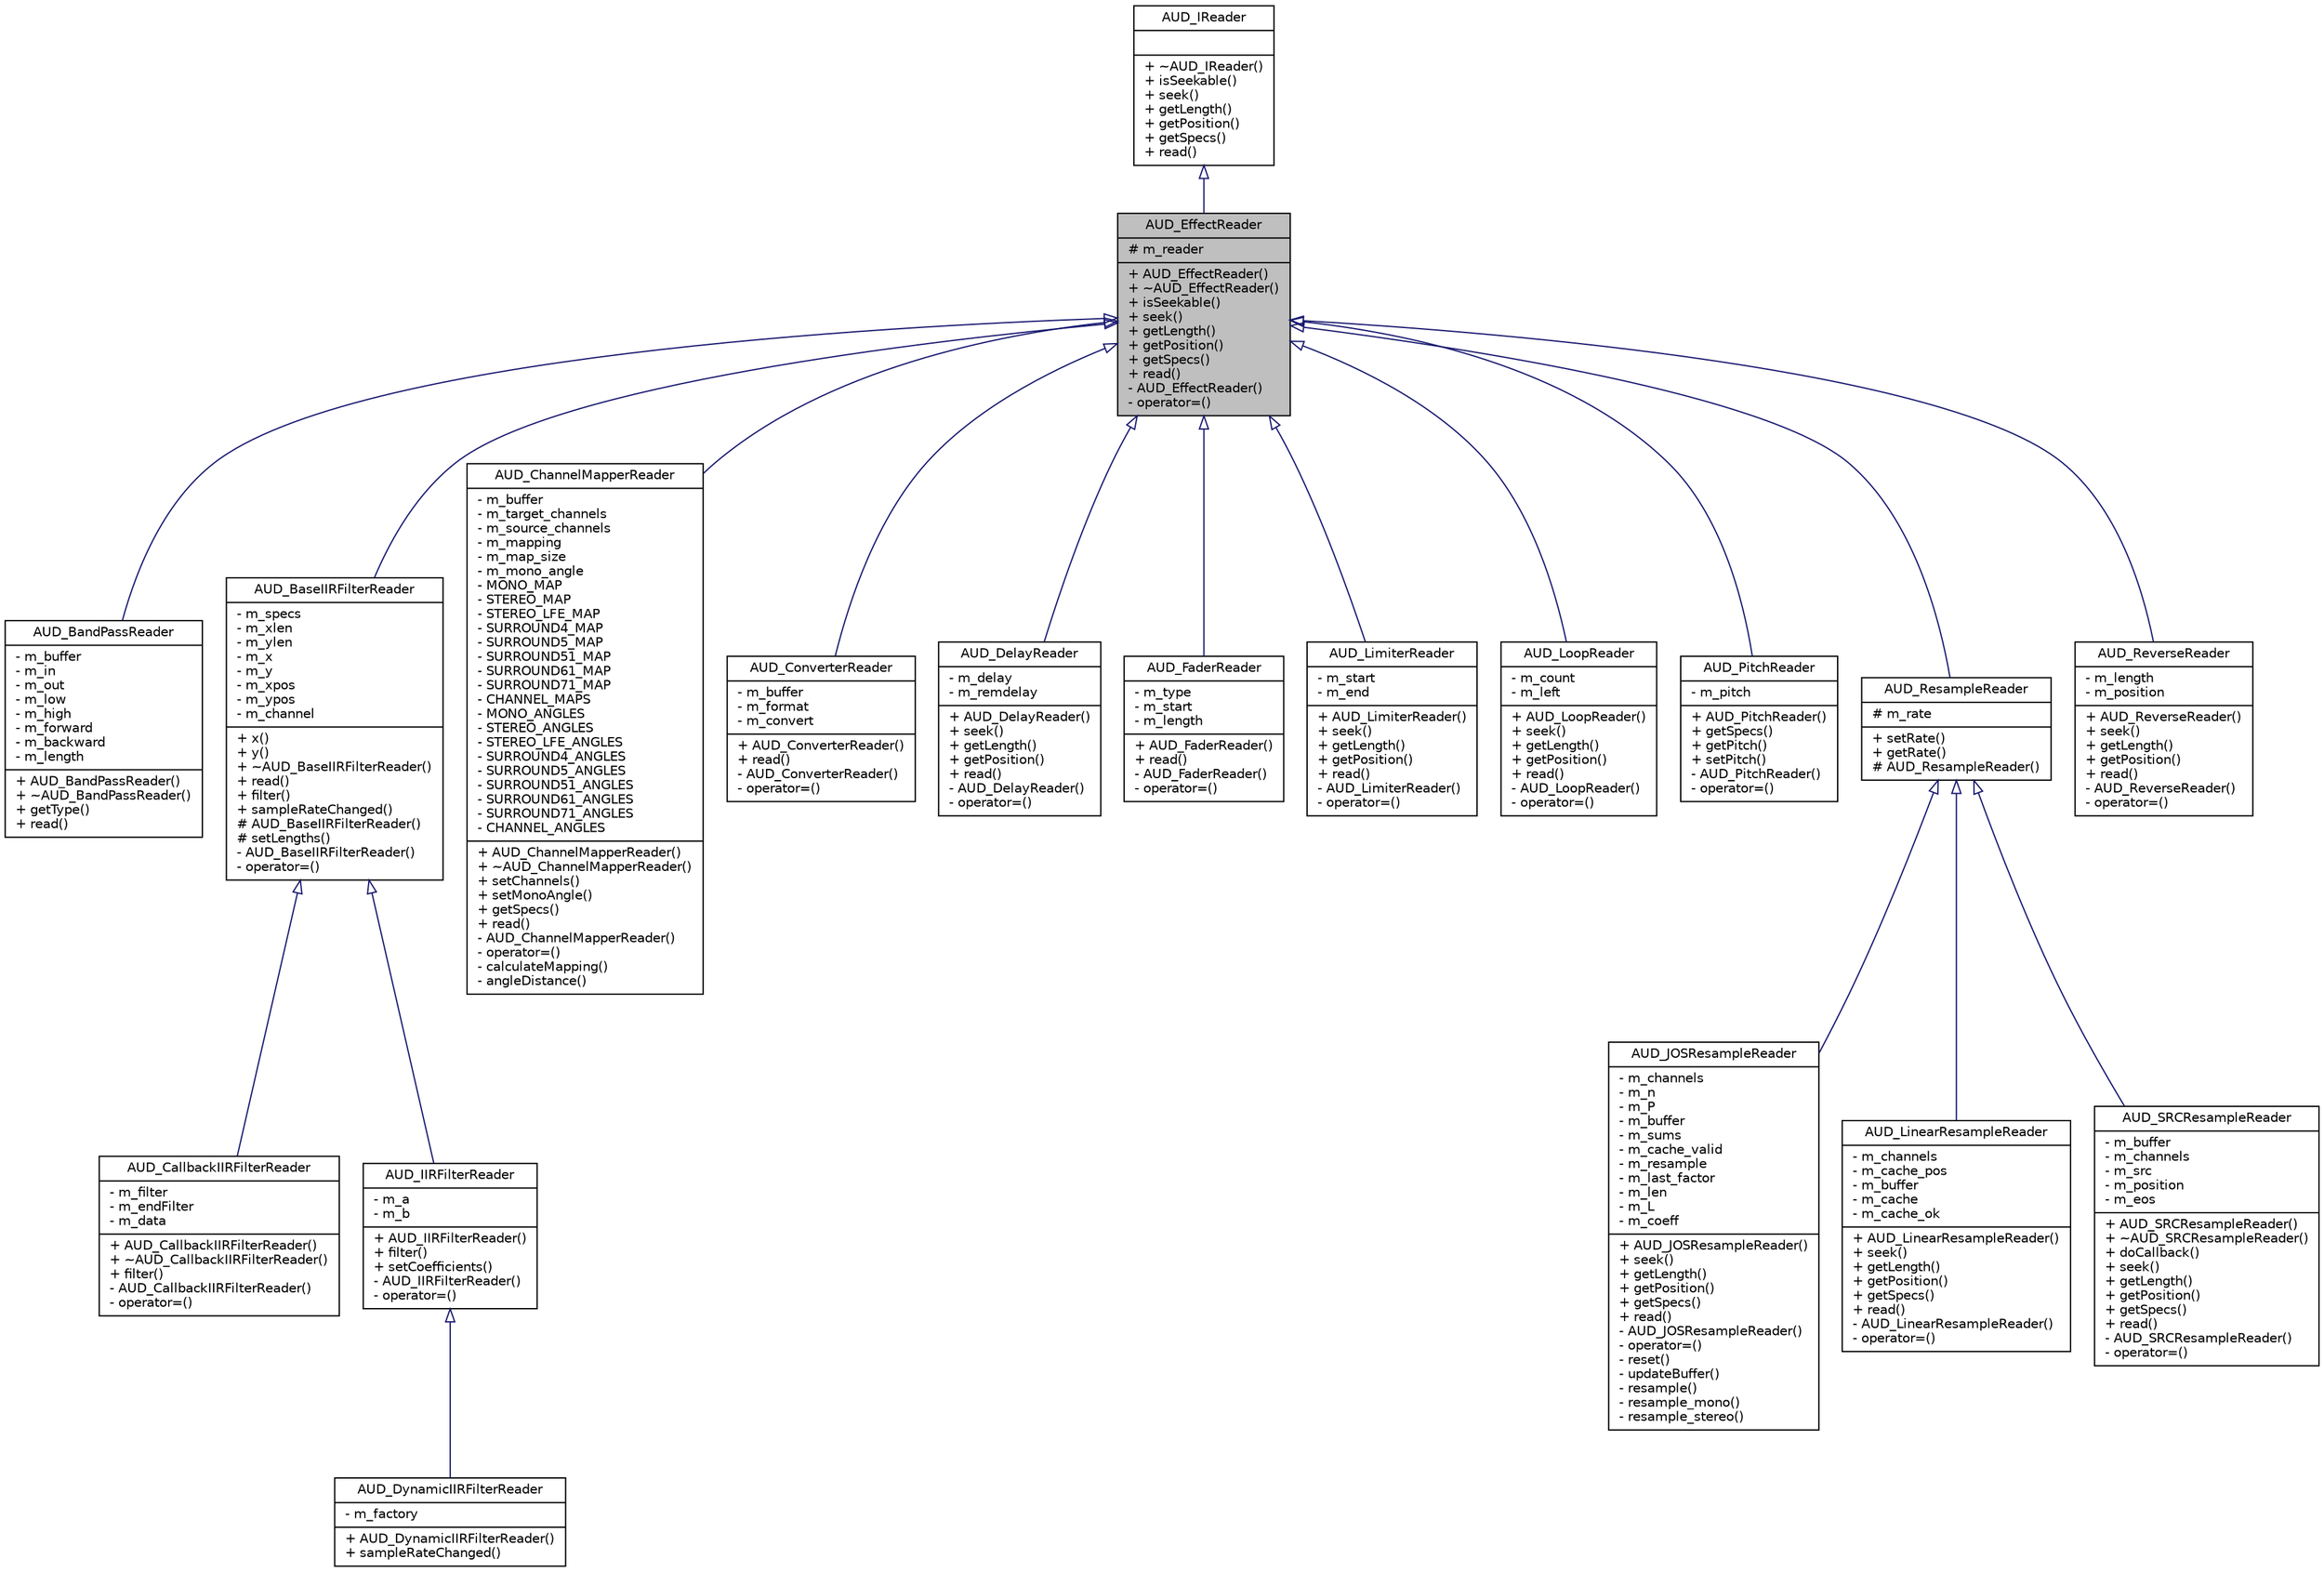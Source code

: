 digraph G
{
  edge [fontname="Helvetica",fontsize="10",labelfontname="Helvetica",labelfontsize="10"];
  node [fontname="Helvetica",fontsize="10",shape=record];
  Node1 [label="{AUD_EffectReader\n|# m_reader\l|+ AUD_EffectReader()\l+ ~AUD_EffectReader()\l+ isSeekable()\l+ seek()\l+ getLength()\l+ getPosition()\l+ getSpecs()\l+ read()\l- AUD_EffectReader()\l- operator=()\l}",height=0.2,width=0.4,color="black", fillcolor="grey75", style="filled" fontcolor="black"];
  Node2 -> Node1 [dir=back,color="midnightblue",fontsize="10",style="solid",arrowtail="empty",fontname="Helvetica"];
  Node2 [label="{AUD_IReader\n||+ ~AUD_IReader()\l+ isSeekable()\l+ seek()\l+ getLength()\l+ getPosition()\l+ getSpecs()\l+ read()\l}",height=0.2,width=0.4,color="black", fillcolor="white", style="filled",URL="$db/d2b/classAUD__IReader.html"];
  Node1 -> Node3 [dir=back,color="midnightblue",fontsize="10",style="solid",arrowtail="empty",fontname="Helvetica"];
  Node3 [label="{AUD_BandPassReader\n|- m_buffer\l- m_in\l- m_out\l- m_low\l- m_high\l- m_forward\l- m_backward\l- m_length\l|+ AUD_BandPassReader()\l+ ~AUD_BandPassReader()\l+ getType()\l+ read()\l}",height=0.2,width=0.4,color="black", fillcolor="white", style="filled",URL="$d2/d5f/classAUD__BandPassReader.html"];
  Node1 -> Node4 [dir=back,color="midnightblue",fontsize="10",style="solid",arrowtail="empty",fontname="Helvetica"];
  Node4 [label="{AUD_BaseIIRFilterReader\n|- m_specs\l- m_xlen\l- m_ylen\l- m_x\l- m_y\l- m_xpos\l- m_ypos\l- m_channel\l|+ x()\l+ y()\l+ ~AUD_BaseIIRFilterReader()\l+ read()\l+ filter()\l+ sampleRateChanged()\l# AUD_BaseIIRFilterReader()\l# setLengths()\l- AUD_BaseIIRFilterReader()\l- operator=()\l}",height=0.2,width=0.4,color="black", fillcolor="white", style="filled",URL="$d7/dd6/classAUD__BaseIIRFilterReader.html"];
  Node4 -> Node5 [dir=back,color="midnightblue",fontsize="10",style="solid",arrowtail="empty",fontname="Helvetica"];
  Node5 [label="{AUD_CallbackIIRFilterReader\n|- m_filter\l- m_endFilter\l- m_data\l|+ AUD_CallbackIIRFilterReader()\l+ ~AUD_CallbackIIRFilterReader()\l+ filter()\l- AUD_CallbackIIRFilterReader()\l- operator=()\l}",height=0.2,width=0.4,color="black", fillcolor="white", style="filled",URL="$de/de9/classAUD__CallbackIIRFilterReader.html"];
  Node4 -> Node6 [dir=back,color="midnightblue",fontsize="10",style="solid",arrowtail="empty",fontname="Helvetica"];
  Node6 [label="{AUD_IIRFilterReader\n|- m_a\l- m_b\l|+ AUD_IIRFilterReader()\l+ filter()\l+ setCoefficients()\l- AUD_IIRFilterReader()\l- operator=()\l}",height=0.2,width=0.4,color="black", fillcolor="white", style="filled",URL="$d4/dcb/classAUD__IIRFilterReader.html"];
  Node6 -> Node7 [dir=back,color="midnightblue",fontsize="10",style="solid",arrowtail="empty",fontname="Helvetica"];
  Node7 [label="{AUD_DynamicIIRFilterReader\n|- m_factory\l|+ AUD_DynamicIIRFilterReader()\l+ sampleRateChanged()\l}",height=0.2,width=0.4,color="black", fillcolor="white", style="filled",URL="$dc/db2/classAUD__DynamicIIRFilterReader.html"];
  Node1 -> Node8 [dir=back,color="midnightblue",fontsize="10",style="solid",arrowtail="empty",fontname="Helvetica"];
  Node8 [label="{AUD_ChannelMapperReader\n|- m_buffer\l- m_target_channels\l- m_source_channels\l- m_mapping\l- m_map_size\l- m_mono_angle\l- MONO_MAP\l- STEREO_MAP\l- STEREO_LFE_MAP\l- SURROUND4_MAP\l- SURROUND5_MAP\l- SURROUND51_MAP\l- SURROUND61_MAP\l- SURROUND71_MAP\l- CHANNEL_MAPS\l- MONO_ANGLES\l- STEREO_ANGLES\l- STEREO_LFE_ANGLES\l- SURROUND4_ANGLES\l- SURROUND5_ANGLES\l- SURROUND51_ANGLES\l- SURROUND61_ANGLES\l- SURROUND71_ANGLES\l- CHANNEL_ANGLES\l|+ AUD_ChannelMapperReader()\l+ ~AUD_ChannelMapperReader()\l+ setChannels()\l+ setMonoAngle()\l+ getSpecs()\l+ read()\l- AUD_ChannelMapperReader()\l- operator=()\l- calculateMapping()\l- angleDistance()\l}",height=0.2,width=0.4,color="black", fillcolor="white", style="filled",URL="$d3/df5/classAUD__ChannelMapperReader.html"];
  Node1 -> Node9 [dir=back,color="midnightblue",fontsize="10",style="solid",arrowtail="empty",fontname="Helvetica"];
  Node9 [label="{AUD_ConverterReader\n|- m_buffer\l- m_format\l- m_convert\l|+ AUD_ConverterReader()\l+ read()\l- AUD_ConverterReader()\l- operator=()\l}",height=0.2,width=0.4,color="black", fillcolor="white", style="filled",URL="$dc/d5c/classAUD__ConverterReader.html"];
  Node1 -> Node10 [dir=back,color="midnightblue",fontsize="10",style="solid",arrowtail="empty",fontname="Helvetica"];
  Node10 [label="{AUD_DelayReader\n|- m_delay\l- m_remdelay\l|+ AUD_DelayReader()\l+ seek()\l+ getLength()\l+ getPosition()\l+ read()\l- AUD_DelayReader()\l- operator=()\l}",height=0.2,width=0.4,color="black", fillcolor="white", style="filled",URL="$d2/d6c/classAUD__DelayReader.html"];
  Node1 -> Node11 [dir=back,color="midnightblue",fontsize="10",style="solid",arrowtail="empty",fontname="Helvetica"];
  Node11 [label="{AUD_FaderReader\n|- m_type\l- m_start\l- m_length\l|+ AUD_FaderReader()\l+ read()\l- AUD_FaderReader()\l- operator=()\l}",height=0.2,width=0.4,color="black", fillcolor="white", style="filled",URL="$da/d24/classAUD__FaderReader.html"];
  Node1 -> Node12 [dir=back,color="midnightblue",fontsize="10",style="solid",arrowtail="empty",fontname="Helvetica"];
  Node12 [label="{AUD_LimiterReader\n|- m_start\l- m_end\l|+ AUD_LimiterReader()\l+ seek()\l+ getLength()\l+ getPosition()\l+ read()\l- AUD_LimiterReader()\l- operator=()\l}",height=0.2,width=0.4,color="black", fillcolor="white", style="filled",URL="$dd/d4d/classAUD__LimiterReader.html"];
  Node1 -> Node13 [dir=back,color="midnightblue",fontsize="10",style="solid",arrowtail="empty",fontname="Helvetica"];
  Node13 [label="{AUD_LoopReader\n|- m_count\l- m_left\l|+ AUD_LoopReader()\l+ seek()\l+ getLength()\l+ getPosition()\l+ read()\l- AUD_LoopReader()\l- operator=()\l}",height=0.2,width=0.4,color="black", fillcolor="white", style="filled",URL="$df/db3/classAUD__LoopReader.html"];
  Node1 -> Node14 [dir=back,color="midnightblue",fontsize="10",style="solid",arrowtail="empty",fontname="Helvetica"];
  Node14 [label="{AUD_PitchReader\n|- m_pitch\l|+ AUD_PitchReader()\l+ getSpecs()\l+ getPitch()\l+ setPitch()\l- AUD_PitchReader()\l- operator=()\l}",height=0.2,width=0.4,color="black", fillcolor="white", style="filled",URL="$d1/d8a/classAUD__PitchReader.html"];
  Node1 -> Node15 [dir=back,color="midnightblue",fontsize="10",style="solid",arrowtail="empty",fontname="Helvetica"];
  Node15 [label="{AUD_ResampleReader\n|# m_rate\l|+ setRate()\l+ getRate()\l# AUD_ResampleReader()\l}",height=0.2,width=0.4,color="black", fillcolor="white", style="filled",URL="$d7/d1e/classAUD__ResampleReader.html"];
  Node15 -> Node16 [dir=back,color="midnightblue",fontsize="10",style="solid",arrowtail="empty",fontname="Helvetica"];
  Node16 [label="{AUD_JOSResampleReader\n|- m_channels\l- m_n\l- m_P\l- m_buffer\l- m_sums\l- m_cache_valid\l- m_resample\l- m_last_factor\l- m_len\l- m_L\l- m_coeff\l|+ AUD_JOSResampleReader()\l+ seek()\l+ getLength()\l+ getPosition()\l+ getSpecs()\l+ read()\l- AUD_JOSResampleReader()\l- operator=()\l- reset()\l- updateBuffer()\l- resample()\l- resample_mono()\l- resample_stereo()\l}",height=0.2,width=0.4,color="black", fillcolor="white", style="filled",URL="$de/dc6/classAUD__JOSResampleReader.html"];
  Node15 -> Node17 [dir=back,color="midnightblue",fontsize="10",style="solid",arrowtail="empty",fontname="Helvetica"];
  Node17 [label="{AUD_LinearResampleReader\n|- m_channels\l- m_cache_pos\l- m_buffer\l- m_cache\l- m_cache_ok\l|+ AUD_LinearResampleReader()\l+ seek()\l+ getLength()\l+ getPosition()\l+ getSpecs()\l+ read()\l- AUD_LinearResampleReader()\l- operator=()\l}",height=0.2,width=0.4,color="black", fillcolor="white", style="filled",URL="$df/d98/classAUD__LinearResampleReader.html"];
  Node15 -> Node18 [dir=back,color="midnightblue",fontsize="10",style="solid",arrowtail="empty",fontname="Helvetica"];
  Node18 [label="{AUD_SRCResampleReader\n|- m_buffer\l- m_channels\l- m_src\l- m_position\l- m_eos\l|+ AUD_SRCResampleReader()\l+ ~AUD_SRCResampleReader()\l+ doCallback()\l+ seek()\l+ getLength()\l+ getPosition()\l+ getSpecs()\l+ read()\l- AUD_SRCResampleReader()\l- operator=()\l}",height=0.2,width=0.4,color="black", fillcolor="white", style="filled",URL="$db/d5e/classAUD__SRCResampleReader.html"];
  Node1 -> Node19 [dir=back,color="midnightblue",fontsize="10",style="solid",arrowtail="empty",fontname="Helvetica"];
  Node19 [label="{AUD_ReverseReader\n|- m_length\l- m_position\l|+ AUD_ReverseReader()\l+ seek()\l+ getLength()\l+ getPosition()\l+ read()\l- AUD_ReverseReader()\l- operator=()\l}",height=0.2,width=0.4,color="black", fillcolor="white", style="filled",URL="$d3/d78/classAUD__ReverseReader.html"];
}
